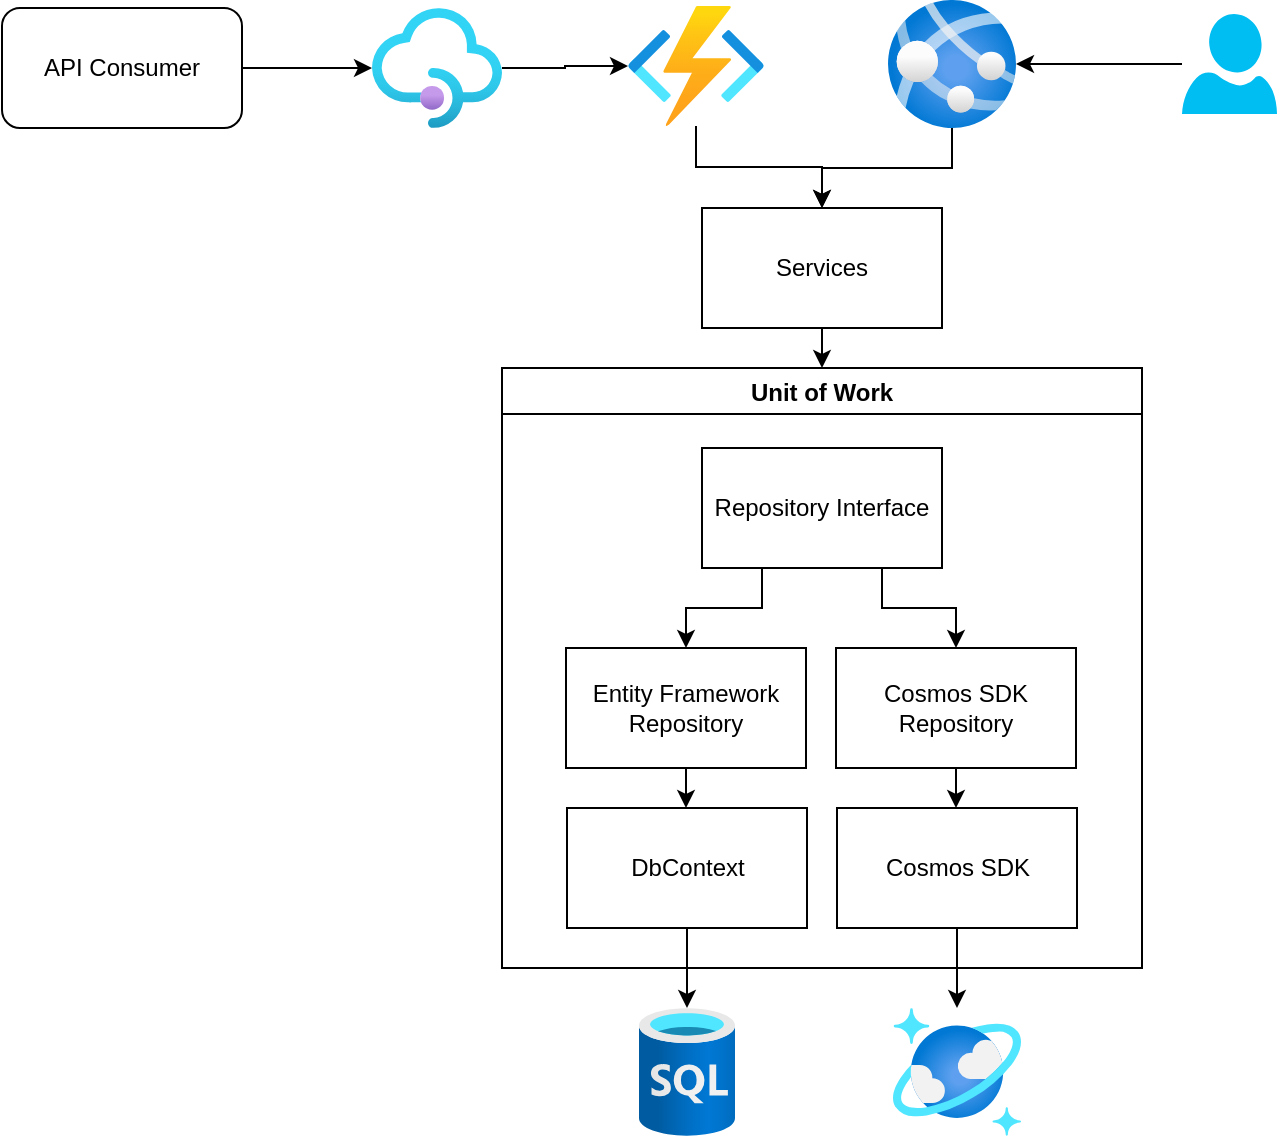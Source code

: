 <mxfile version="15.5.9" type="device"><diagram id="zW9O9KijNnWBieKJf393" name="Page-1"><mxGraphModel dx="1420" dy="752" grid="1" gridSize="10" guides="1" tooltips="1" connect="1" arrows="1" fold="1" page="1" pageScale="1" pageWidth="1100" pageHeight="850" math="0" shadow="0"><root><mxCell id="0"/><mxCell id="1" parent="0"/><mxCell id="ZOEqkEDk1qjg924wHTEc-1" style="edgeStyle=orthogonalEdgeStyle;rounded=0;orthogonalLoop=1;jettySize=auto;html=1;exitX=0.5;exitY=1;exitDx=0;exitDy=0;entryX=0.5;entryY=0;entryDx=0;entryDy=0;endArrow=classic;endFill=1;" edge="1" parent="1" source="ZOEqkEDk1qjg924wHTEc-2" target="ZOEqkEDk1qjg924wHTEc-3"><mxGeometry relative="1" as="geometry"/></mxCell><mxCell id="ZOEqkEDk1qjg924wHTEc-2" value="Services" style="rounded=0;whiteSpace=wrap;html=1;" vertex="1" parent="1"><mxGeometry x="581" y="245" width="120" height="60" as="geometry"/></mxCell><mxCell id="ZOEqkEDk1qjg924wHTEc-3" value="Unit of Work" style="swimlane;" vertex="1" parent="1"><mxGeometry x="481" y="325" width="320" height="300" as="geometry"/></mxCell><mxCell id="ZOEqkEDk1qjg924wHTEc-4" style="edgeStyle=orthogonalEdgeStyle;rounded=0;orthogonalLoop=1;jettySize=auto;html=1;exitX=0.25;exitY=1;exitDx=0;exitDy=0;entryX=0.5;entryY=0;entryDx=0;entryDy=0;endArrow=classic;endFill=1;" edge="1" parent="ZOEqkEDk1qjg924wHTEc-3" source="ZOEqkEDk1qjg924wHTEc-6" target="ZOEqkEDk1qjg924wHTEc-8"><mxGeometry relative="1" as="geometry"/></mxCell><mxCell id="ZOEqkEDk1qjg924wHTEc-5" style="edgeStyle=orthogonalEdgeStyle;rounded=0;orthogonalLoop=1;jettySize=auto;html=1;exitX=0.75;exitY=1;exitDx=0;exitDy=0;entryX=0.5;entryY=0;entryDx=0;entryDy=0;endArrow=classic;endFill=1;" edge="1" parent="ZOEqkEDk1qjg924wHTEc-3" source="ZOEqkEDk1qjg924wHTEc-6" target="ZOEqkEDk1qjg924wHTEc-10"><mxGeometry relative="1" as="geometry"/></mxCell><mxCell id="ZOEqkEDk1qjg924wHTEc-6" value="Repository Interface" style="rounded=0;whiteSpace=wrap;html=1;" vertex="1" parent="ZOEqkEDk1qjg924wHTEc-3"><mxGeometry x="100" y="40" width="120" height="60" as="geometry"/></mxCell><mxCell id="ZOEqkEDk1qjg924wHTEc-7" value="" style="edgeStyle=orthogonalEdgeStyle;rounded=0;orthogonalLoop=1;jettySize=auto;html=1;endArrow=classic;endFill=1;" edge="1" parent="ZOEqkEDk1qjg924wHTEc-3" source="ZOEqkEDk1qjg924wHTEc-8" target="ZOEqkEDk1qjg924wHTEc-11"><mxGeometry relative="1" as="geometry"/></mxCell><mxCell id="ZOEqkEDk1qjg924wHTEc-8" value="Entity Framework&lt;br&gt;Repository" style="rounded=0;whiteSpace=wrap;html=1;" vertex="1" parent="ZOEqkEDk1qjg924wHTEc-3"><mxGeometry x="32" y="140" width="120" height="60" as="geometry"/></mxCell><mxCell id="ZOEqkEDk1qjg924wHTEc-9" value="" style="edgeStyle=orthogonalEdgeStyle;rounded=0;orthogonalLoop=1;jettySize=auto;html=1;endArrow=classic;endFill=1;" edge="1" parent="ZOEqkEDk1qjg924wHTEc-3" source="ZOEqkEDk1qjg924wHTEc-10" target="ZOEqkEDk1qjg924wHTEc-12"><mxGeometry relative="1" as="geometry"/></mxCell><mxCell id="ZOEqkEDk1qjg924wHTEc-10" value="Cosmos SDK&lt;br&gt;Repository" style="rounded=0;whiteSpace=wrap;html=1;" vertex="1" parent="ZOEqkEDk1qjg924wHTEc-3"><mxGeometry x="167" y="140" width="120" height="60" as="geometry"/></mxCell><mxCell id="ZOEqkEDk1qjg924wHTEc-11" value="DbContext" style="rounded=0;whiteSpace=wrap;html=1;" vertex="1" parent="ZOEqkEDk1qjg924wHTEc-3"><mxGeometry x="32.5" y="220" width="120" height="60" as="geometry"/></mxCell><mxCell id="ZOEqkEDk1qjg924wHTEc-12" value="Cosmos SDK" style="rounded=0;whiteSpace=wrap;html=1;" vertex="1" parent="ZOEqkEDk1qjg924wHTEc-3"><mxGeometry x="167.5" y="220" width="120" height="60" as="geometry"/></mxCell><mxCell id="ZOEqkEDk1qjg924wHTEc-13" value="" style="aspect=fixed;html=1;points=[];align=center;image;fontSize=12;image=img/lib/azure2/databases/SQL_Database.svg;" vertex="1" parent="1"><mxGeometry x="549.5" y="645" width="48" height="64" as="geometry"/></mxCell><mxCell id="ZOEqkEDk1qjg924wHTEc-14" value="" style="aspect=fixed;html=1;points=[];align=center;image;fontSize=12;image=img/lib/azure2/databases/Azure_Cosmos_DB.svg;" vertex="1" parent="1"><mxGeometry x="676.5" y="645" width="64" height="64" as="geometry"/></mxCell><mxCell id="ZOEqkEDk1qjg924wHTEc-15" value="" style="edgeStyle=orthogonalEdgeStyle;rounded=0;orthogonalLoop=1;jettySize=auto;html=1;endArrow=classic;endFill=1;" edge="1" parent="1" source="ZOEqkEDk1qjg924wHTEc-12" target="ZOEqkEDk1qjg924wHTEc-14"><mxGeometry relative="1" as="geometry"/></mxCell><mxCell id="ZOEqkEDk1qjg924wHTEc-16" value="" style="edgeStyle=orthogonalEdgeStyle;rounded=0;orthogonalLoop=1;jettySize=auto;html=1;endArrow=classic;endFill=1;" edge="1" parent="1" source="ZOEqkEDk1qjg924wHTEc-11" target="ZOEqkEDk1qjg924wHTEc-13"><mxGeometry relative="1" as="geometry"/></mxCell><mxCell id="ZOEqkEDk1qjg924wHTEc-17" value="" style="edgeStyle=orthogonalEdgeStyle;rounded=0;orthogonalLoop=1;jettySize=auto;html=1;endArrow=classic;endFill=1;" edge="1" parent="1" source="ZOEqkEDk1qjg924wHTEc-18" target="ZOEqkEDk1qjg924wHTEc-2"><mxGeometry relative="1" as="geometry"/></mxCell><mxCell id="ZOEqkEDk1qjg924wHTEc-18" value="" style="aspect=fixed;html=1;points=[];align=center;image;fontSize=12;image=img/lib/azure2/compute/Function_Apps.svg;" vertex="1" parent="1"><mxGeometry x="544" y="144" width="68" height="60" as="geometry"/></mxCell><mxCell id="ZOEqkEDk1qjg924wHTEc-19" value="" style="edgeStyle=orthogonalEdgeStyle;rounded=0;orthogonalLoop=1;jettySize=auto;html=1;endArrow=classic;endFill=1;" edge="1" parent="1" source="ZOEqkEDk1qjg924wHTEc-20" target="ZOEqkEDk1qjg924wHTEc-2"><mxGeometry relative="1" as="geometry"/></mxCell><mxCell id="ZOEqkEDk1qjg924wHTEc-20" value="" style="aspect=fixed;html=1;points=[];align=center;image;fontSize=12;image=img/lib/azure2/app_services/App_Services.svg;" vertex="1" parent="1"><mxGeometry x="674" y="141" width="64" height="64" as="geometry"/></mxCell><mxCell id="ZOEqkEDk1qjg924wHTEc-21" value="" style="edgeStyle=orthogonalEdgeStyle;rounded=0;orthogonalLoop=1;jettySize=auto;html=1;endArrow=classic;endFill=1;" edge="1" parent="1" source="ZOEqkEDk1qjg924wHTEc-22" target="ZOEqkEDk1qjg924wHTEc-18"><mxGeometry relative="1" as="geometry"/></mxCell><mxCell id="ZOEqkEDk1qjg924wHTEc-22" value="" style="aspect=fixed;html=1;points=[];align=center;image;fontSize=12;image=img/lib/azure2/app_services/API_Management_Services.svg;" vertex="1" parent="1"><mxGeometry x="416" y="145" width="65" height="60" as="geometry"/></mxCell><mxCell id="ZOEqkEDk1qjg924wHTEc-23" value="" style="edgeStyle=orthogonalEdgeStyle;rounded=0;orthogonalLoop=1;jettySize=auto;html=1;endArrow=classic;endFill=1;" edge="1" parent="1" source="ZOEqkEDk1qjg924wHTEc-24" target="ZOEqkEDk1qjg924wHTEc-22"><mxGeometry relative="1" as="geometry"/></mxCell><mxCell id="ZOEqkEDk1qjg924wHTEc-24" value="API Consumer" style="rounded=1;whiteSpace=wrap;html=1;" vertex="1" parent="1"><mxGeometry x="231" y="145" width="120" height="60" as="geometry"/></mxCell><mxCell id="ZOEqkEDk1qjg924wHTEc-25" value="" style="edgeStyle=orthogonalEdgeStyle;rounded=0;orthogonalLoop=1;jettySize=auto;html=1;endArrow=classic;endFill=1;" edge="1" parent="1" source="ZOEqkEDk1qjg924wHTEc-26" target="ZOEqkEDk1qjg924wHTEc-20"><mxGeometry relative="1" as="geometry"/></mxCell><mxCell id="ZOEqkEDk1qjg924wHTEc-26" value="" style="verticalLabelPosition=bottom;html=1;verticalAlign=top;align=center;strokeColor=none;fillColor=#00BEF2;shape=mxgraph.azure.user;" vertex="1" parent="1"><mxGeometry x="821" y="148" width="47.5" height="50" as="geometry"/></mxCell></root></mxGraphModel></diagram></mxfile>